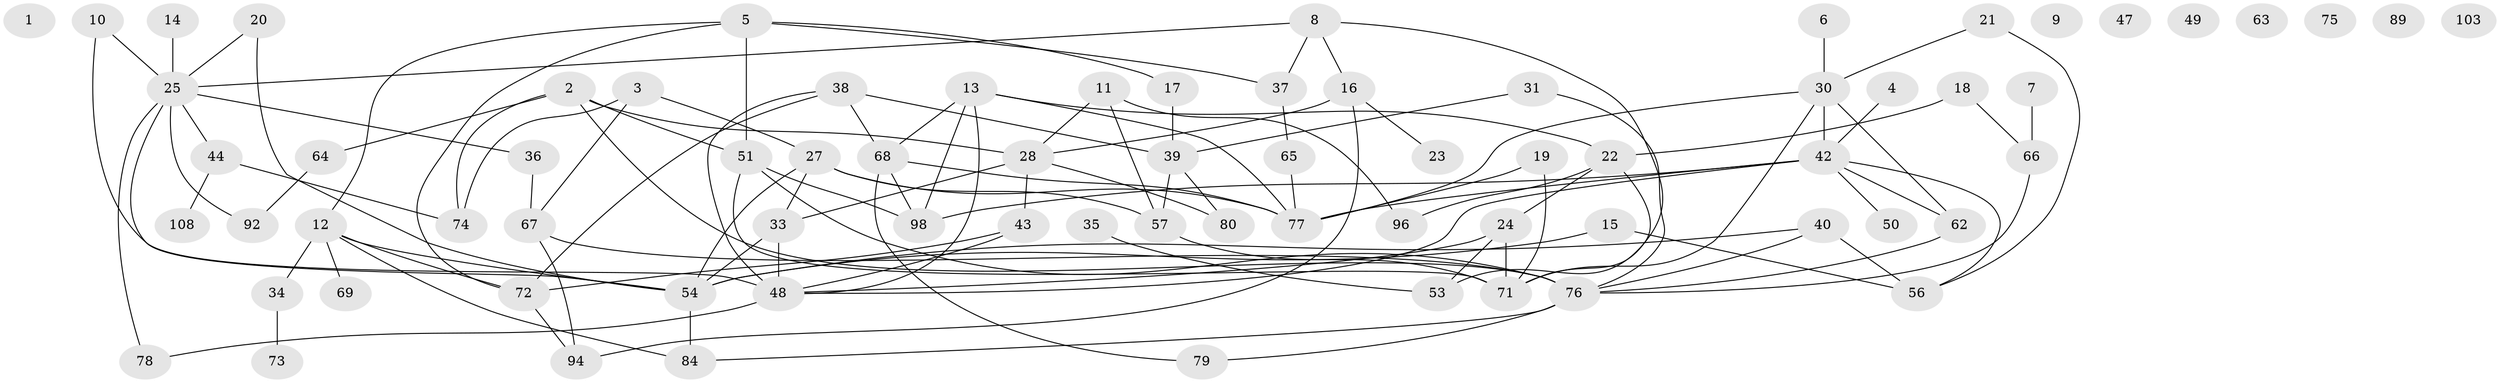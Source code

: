 // Generated by graph-tools (version 1.1) at 2025/23/03/03/25 07:23:27]
// undirected, 75 vertices, 117 edges
graph export_dot {
graph [start="1"]
  node [color=gray90,style=filled];
  1;
  2 [super="+32"];
  3;
  4;
  5 [super="+61"];
  6;
  7;
  8 [super="+29"];
  9;
  10;
  11;
  12 [super="+95"];
  13 [super="+26"];
  14;
  15;
  16 [super="+91"];
  17;
  18;
  19 [super="+82"];
  20 [super="+107"];
  21;
  22 [super="+100"];
  23;
  24 [super="+52"];
  25 [super="+101"];
  27 [super="+97"];
  28 [super="+102"];
  30 [super="+46"];
  31;
  33 [super="+99"];
  34;
  35;
  36;
  37 [super="+41"];
  38;
  39 [super="+106"];
  40;
  42 [super="+90"];
  43 [super="+58"];
  44 [super="+45"];
  47;
  48 [super="+55"];
  49;
  50;
  51 [super="+59"];
  53 [super="+70"];
  54 [super="+88"];
  56 [super="+60"];
  57;
  62 [super="+81"];
  63;
  64;
  65 [super="+85"];
  66;
  67 [super="+86"];
  68 [super="+87"];
  69 [super="+93"];
  71 [super="+105"];
  72;
  73;
  74;
  75;
  76 [super="+83"];
  77 [super="+104"];
  78;
  79;
  80;
  84;
  89;
  92;
  94;
  96;
  98;
  103;
  108;
  2 -- 74;
  2 -- 76;
  2 -- 64;
  2 -- 28;
  2 -- 51;
  3 -- 27;
  3 -- 74;
  3 -- 67;
  4 -- 42;
  5 -- 17;
  5 -- 72;
  5 -- 12;
  5 -- 51;
  5 -- 37;
  6 -- 30;
  7 -- 66;
  8 -- 25;
  8 -- 53;
  8 -- 16;
  8 -- 37;
  10 -- 25;
  10 -- 48;
  11 -- 57;
  11 -- 96;
  11 -- 28;
  12 -- 72;
  12 -- 34;
  12 -- 84;
  12 -- 69;
  12 -- 54;
  13 -- 68;
  13 -- 77;
  13 -- 98;
  13 -- 22;
  13 -- 48;
  14 -- 25;
  15 -- 54;
  15 -- 56;
  16 -- 94;
  16 -- 23;
  16 -- 28;
  17 -- 39;
  18 -- 22;
  18 -- 66;
  19 -- 77;
  19 -- 71;
  20 -- 54;
  20 -- 25;
  21 -- 30;
  21 -- 56;
  22 -- 96;
  22 -- 71;
  22 -- 24;
  24 -- 48;
  24 -- 53;
  24 -- 71;
  25 -- 54;
  25 -- 78;
  25 -- 36;
  25 -- 92;
  25 -- 44;
  27 -- 33;
  27 -- 57;
  27 -- 77;
  27 -- 54;
  28 -- 33;
  28 -- 80;
  28 -- 43;
  30 -- 71;
  30 -- 42 [weight=2];
  30 -- 62;
  30 -- 77;
  31 -- 39;
  31 -- 76;
  33 -- 54;
  33 -- 48;
  34 -- 73;
  35 -- 53;
  36 -- 67;
  37 -- 65;
  38 -- 39;
  38 -- 68;
  38 -- 72;
  38 -- 48;
  39 -- 57;
  39 -- 80;
  40 -- 54;
  40 -- 76;
  40 -- 56;
  42 -- 62;
  42 -- 50;
  42 -- 98;
  42 -- 56;
  42 -- 77;
  42 -- 48;
  43 -- 72;
  43 -- 48;
  44 -- 74;
  44 -- 108;
  48 -- 78;
  51 -- 71;
  51 -- 98;
  51 -- 76 [weight=2];
  54 -- 84;
  57 -- 71;
  62 -- 76;
  64 -- 92;
  65 -- 77;
  66 -- 76;
  67 -- 94;
  67 -- 76;
  68 -- 98;
  68 -- 77;
  68 -- 79;
  72 -- 94;
  76 -- 79;
  76 -- 84;
}
